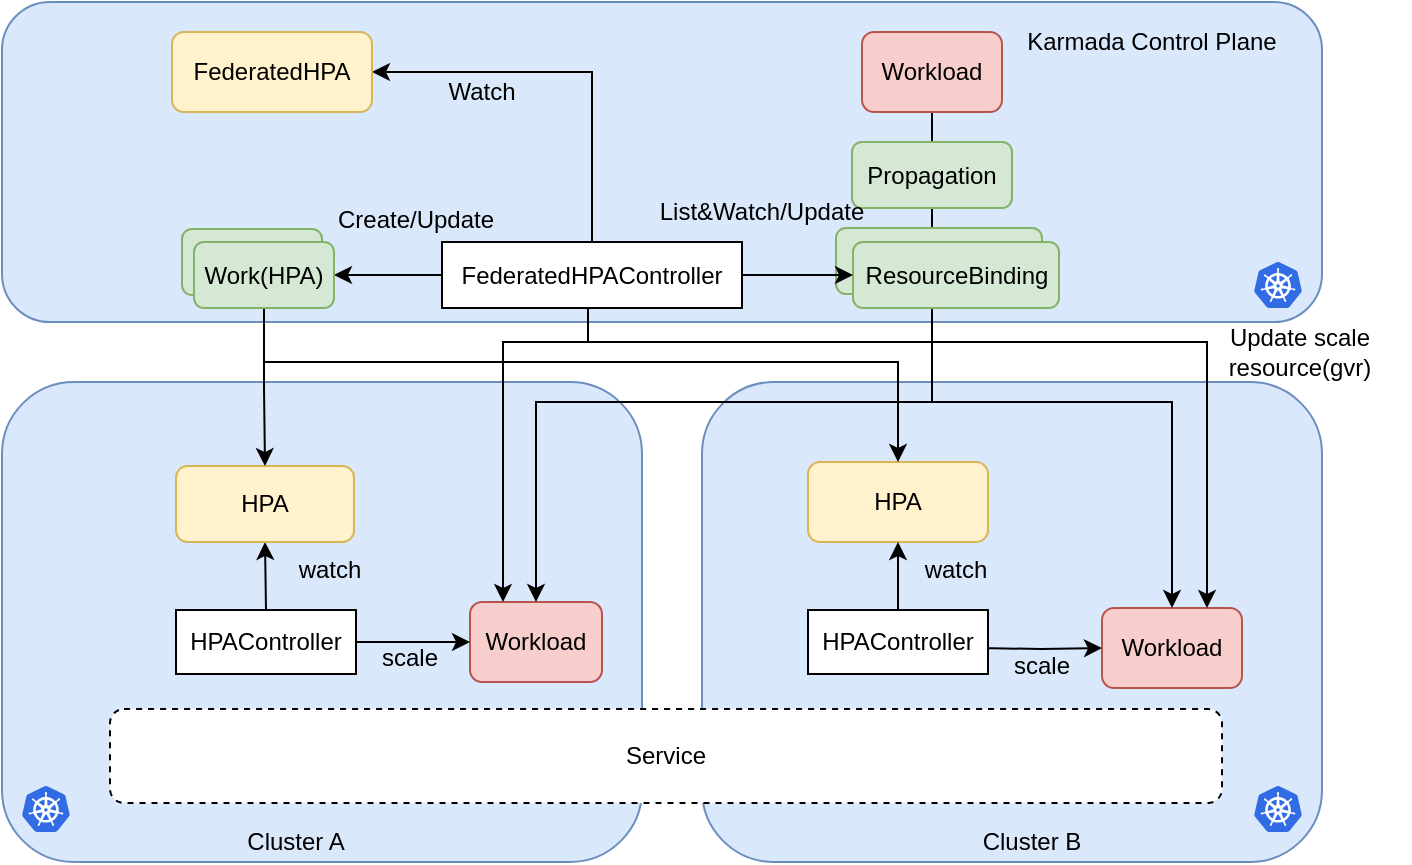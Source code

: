 <mxfile version="13.10.9" type="device"><diagram id="eCFw84lRRlhAqlsvW5w3" name="Page-1"><mxGraphModel dx="1186" dy="681" grid="1" gridSize="10" guides="1" tooltips="1" connect="1" arrows="1" fold="1" page="1" pageScale="1" pageWidth="827" pageHeight="1169" math="0" shadow="0"><root><mxCell id="0"/><mxCell id="1" parent="0"/><mxCell id="BJssEaZt9CGGj0sL5_2x-10" value="" style="rounded=1;whiteSpace=wrap;html=1;fillColor=#dae8fc;strokeColor=#6c8ebf;" parent="1" vertex="1"><mxGeometry x="580" y="360" width="310" height="240" as="geometry"/></mxCell><mxCell id="BJssEaZt9CGGj0sL5_2x-11" value="" style="rounded=1;whiteSpace=wrap;html=1;fillColor=#dae8fc;strokeColor=#6c8ebf;" parent="1" vertex="1"><mxGeometry x="230" y="360" width="320" height="240" as="geometry"/></mxCell><mxCell id="BJssEaZt9CGGj0sL5_2x-12" value="Service" style="rounded=1;whiteSpace=wrap;html=1;dashed=1;" parent="1" vertex="1"><mxGeometry x="284" y="523.5" width="556" height="47" as="geometry"/></mxCell><mxCell id="BJssEaZt9CGGj0sL5_2x-13" value="Cluster A" style="text;html=1;strokeColor=none;fillColor=none;align=center;verticalAlign=middle;whiteSpace=wrap;rounded=0;" parent="1" vertex="1"><mxGeometry x="324" y="580" width="106" height="20" as="geometry"/></mxCell><mxCell id="BJssEaZt9CGGj0sL5_2x-14" value="" style="shape=image;html=1;verticalAlign=top;verticalLabelPosition=bottom;labelBackgroundColor=#ffffff;imageAspect=0;aspect=fixed;image=https://cdn0.iconfinder.com/data/icons/social-media-2104/24/social_media_social_media_logo_docker-128.png" parent="1" vertex="1"><mxGeometry x="310" y="530" width="34" height="34" as="geometry"/></mxCell><mxCell id="BJssEaZt9CGGj0sL5_2x-15" value="" style="shape=image;html=1;verticalAlign=top;verticalLabelPosition=bottom;labelBackgroundColor=#ffffff;imageAspect=0;aspect=fixed;image=https://cdn0.iconfinder.com/data/icons/social-media-2104/24/social_media_social_media_logo_docker-128.png" parent="1" vertex="1"><mxGeometry x="370" y="530" width="34" height="34" as="geometry"/></mxCell><mxCell id="BJssEaZt9CGGj0sL5_2x-16" value="" style="shape=image;html=1;verticalAlign=top;verticalLabelPosition=bottom;labelBackgroundColor=#ffffff;imageAspect=0;aspect=fixed;image=https://cdn0.iconfinder.com/data/icons/social-media-2104/24/social_media_social_media_logo_docker-128.png" parent="1" vertex="1"><mxGeometry x="430" y="530" width="34" height="34" as="geometry"/></mxCell><mxCell id="BJssEaZt9CGGj0sL5_2x-17" value="Cluster B" style="text;html=1;strokeColor=none;fillColor=none;align=center;verticalAlign=middle;whiteSpace=wrap;rounded=0;" parent="1" vertex="1"><mxGeometry x="670" y="580" width="150" height="20" as="geometry"/></mxCell><mxCell id="BJssEaZt9CGGj0sL5_2x-18" value="" style="shape=image;html=1;verticalAlign=top;verticalLabelPosition=bottom;labelBackgroundColor=#ffffff;imageAspect=0;aspect=fixed;image=https://cdn0.iconfinder.com/data/icons/social-media-2104/24/social_media_social_media_logo_docker-128.png" parent="1" vertex="1"><mxGeometry x="670" y="530" width="34" height="34" as="geometry"/></mxCell><mxCell id="BJssEaZt9CGGj0sL5_2x-19" value="" style="shape=image;html=1;verticalAlign=top;verticalLabelPosition=bottom;labelBackgroundColor=#ffffff;imageAspect=0;aspect=fixed;image=https://cdn0.iconfinder.com/data/icons/social-media-2104/24/social_media_social_media_logo_docker-128.png" parent="1" vertex="1"><mxGeometry x="730" y="530" width="34" height="34" as="geometry"/></mxCell><mxCell id="BJssEaZt9CGGj0sL5_2x-20" value="" style="shape=image;html=1;verticalAlign=top;verticalLabelPosition=bottom;labelBackgroundColor=#ffffff;imageAspect=0;aspect=fixed;image=https://cdn0.iconfinder.com/data/icons/social-media-2104/24/social_media_social_media_logo_docker-128.png" parent="1" vertex="1"><mxGeometry x="790" y="530" width="34" height="34" as="geometry"/></mxCell><mxCell id="BJssEaZt9CGGj0sL5_2x-21" value="" style="rounded=1;whiteSpace=wrap;html=1;fillColor=#dae8fc;strokeColor=#6c8ebf;" parent="1" vertex="1"><mxGeometry x="230" y="170" width="660" height="160" as="geometry"/></mxCell><mxCell id="BJssEaZt9CGGj0sL5_2x-22" value="Karmada Control Plane" style="text;html=1;strokeColor=none;fillColor=none;align=center;verticalAlign=middle;whiteSpace=wrap;rounded=0;" parent="1" vertex="1"><mxGeometry x="730" y="180" width="150" height="20" as="geometry"/></mxCell><mxCell id="BJssEaZt9CGGj0sL5_2x-23" value="&lt;div&gt;Workload&lt;br&gt;&lt;/div&gt;" style="rounded=1;whiteSpace=wrap;html=1;align=center;fillColor=#f8cecc;strokeColor=#b85450;" parent="1" vertex="1"><mxGeometry x="780" y="473" width="70" height="40" as="geometry"/></mxCell><mxCell id="BJssEaZt9CGGj0sL5_2x-24" value="Workload" style="rounded=1;whiteSpace=wrap;html=1;align=center;fillColor=#f8cecc;strokeColor=#b85450;" parent="1" vertex="1"><mxGeometry x="464" y="470" width="66" height="40" as="geometry"/></mxCell><mxCell id="BJssEaZt9CGGj0sL5_2x-25" value="" style="group;align=center;" parent="1" vertex="1" connectable="0"><mxGeometry x="287" y="466" width="120" height="40" as="geometry"/></mxCell><mxCell id="BJssEaZt9CGGj0sL5_2x-26" value="HPAController" style="rounded=0;whiteSpace=wrap;html=1;align=center;" parent="BJssEaZt9CGGj0sL5_2x-25" vertex="1"><mxGeometry x="30" y="8" width="90" height="32" as="geometry"/></mxCell><mxCell id="BJssEaZt9CGGj0sL5_2x-29" value="" style="endArrow=classic;html=1;entryX=0;entryY=0.5;entryDx=0;entryDy=0;exitX=1;exitY=0.5;exitDx=0;exitDy=0;" parent="1" source="BJssEaZt9CGGj0sL5_2x-26" target="BJssEaZt9CGGj0sL5_2x-24" edge="1"><mxGeometry width="50" height="50" relative="1" as="geometry"><mxPoint x="350" y="485" as="sourcePoint"/><mxPoint x="180" y="450" as="targetPoint"/></mxGeometry></mxCell><mxCell id="BJssEaZt9CGGj0sL5_2x-30" value="" style="aspect=fixed;html=1;points=[];align=center;image;fontSize=12;image=img/lib/mscae/Kubernetes.svg;" parent="1" vertex="1"><mxGeometry x="856.04" y="562" width="23.96" height="23" as="geometry"/></mxCell><mxCell id="BJssEaZt9CGGj0sL5_2x-31" value="" style="aspect=fixed;html=1;points=[];align=center;image;fontSize=12;image=img/lib/mscae/Kubernetes.svg;" parent="1" vertex="1"><mxGeometry x="856.04" y="300" width="23.96" height="23" as="geometry"/></mxCell><mxCell id="BJssEaZt9CGGj0sL5_2x-32" value="" style="aspect=fixed;html=1;points=[];align=center;image;fontSize=12;image=img/lib/mscae/Kubernetes.svg;" parent="1" vertex="1"><mxGeometry x="240" y="562" width="23.96" height="23" as="geometry"/></mxCell><mxCell id="JWbSmRkqJojPKarWM__k-4" style="edgeStyle=orthogonalEdgeStyle;rounded=0;orthogonalLoop=1;jettySize=auto;html=1;entryX=1;entryY=0.5;entryDx=0;entryDy=0;" parent="1" source="BJssEaZt9CGGj0sL5_2x-34" target="4OLsZfXB7Ai4c6OQ4cxz-2" edge="1"><mxGeometry relative="1" as="geometry"/></mxCell><mxCell id="JWbSmRkqJojPKarWM__k-13" style="edgeStyle=orthogonalEdgeStyle;rounded=0;orthogonalLoop=1;jettySize=auto;html=1;entryX=0.25;entryY=0;entryDx=0;entryDy=0;" parent="1" source="BJssEaZt9CGGj0sL5_2x-34" target="BJssEaZt9CGGj0sL5_2x-24" edge="1"><mxGeometry relative="1" as="geometry"><Array as="points"><mxPoint x="523" y="340"/><mxPoint x="480" y="340"/></Array></mxGeometry></mxCell><mxCell id="JWbSmRkqJojPKarWM__k-14" style="edgeStyle=orthogonalEdgeStyle;rounded=0;orthogonalLoop=1;jettySize=auto;html=1;entryX=0.75;entryY=0;entryDx=0;entryDy=0;" parent="1" source="BJssEaZt9CGGj0sL5_2x-34" target="BJssEaZt9CGGj0sL5_2x-23" edge="1"><mxGeometry relative="1" as="geometry"><Array as="points"><mxPoint x="523" y="340"/><mxPoint x="832" y="340"/></Array></mxGeometry></mxCell><mxCell id="FxLPizaCbRdv4981Qih9-1" style="edgeStyle=orthogonalEdgeStyle;rounded=0;orthogonalLoop=1;jettySize=auto;html=1;entryX=1;entryY=0.5;entryDx=0;entryDy=0;" parent="1" source="BJssEaZt9CGGj0sL5_2x-34" target="BJssEaZt9CGGj0sL5_2x-54" edge="1"><mxGeometry relative="1" as="geometry"><Array as="points"><mxPoint x="525" y="205"/></Array></mxGeometry></mxCell><mxCell id="BJssEaZt9CGGj0sL5_2x-34" value="FederatedHPAController" style="rounded=0;whiteSpace=wrap;html=1;align=center;" parent="1" vertex="1"><mxGeometry x="450" y="290" width="150" height="33" as="geometry"/></mxCell><mxCell id="BJssEaZt9CGGj0sL5_2x-35" value="" style="endArrow=classic;html=1;rounded=0;fontSize=12;entryX=0.5;entryY=1;entryDx=0;entryDy=0;exitX=0.5;exitY=0;exitDx=0;exitDy=0;" parent="1" source="BJssEaZt9CGGj0sL5_2x-26" target="BJssEaZt9CGGj0sL5_2x-69" edge="1"><mxGeometry width="50" height="50" relative="1" as="geometry"><mxPoint x="260" y="500" as="sourcePoint"/><mxPoint x="368.87" y="431.012" as="targetPoint"/></mxGeometry></mxCell><mxCell id="BJssEaZt9CGGj0sL5_2x-37" style="edgeStyle=orthogonalEdgeStyle;rounded=0;orthogonalLoop=1;jettySize=auto;html=1;exitX=1;exitY=0.5;exitDx=0;exitDy=0;entryX=0;entryY=0.5;entryDx=0;entryDy=0;fontSize=12;startArrow=none;startFill=0;endArrow=classic;endFill=1;" parent="1" target="BJssEaZt9CGGj0sL5_2x-23" edge="1"><mxGeometry relative="1" as="geometry"><mxPoint x="718" y="493" as="sourcePoint"/></mxGeometry></mxCell><mxCell id="BJssEaZt9CGGj0sL5_2x-38" value="watch" style="text;html=1;strokeColor=none;fillColor=none;align=center;verticalAlign=middle;whiteSpace=wrap;rounded=0;shadow=0;dashed=1;sketch=0;fontSize=12;" parent="1" vertex="1"><mxGeometry x="363.5" y="439" width="60" height="30" as="geometry"/></mxCell><mxCell id="BJssEaZt9CGGj0sL5_2x-39" value="watch" style="text;html=1;strokeColor=none;fillColor=none;align=center;verticalAlign=middle;whiteSpace=wrap;rounded=0;shadow=0;dashed=1;sketch=0;fontSize=12;" parent="1" vertex="1"><mxGeometry x="677" y="439" width="60" height="30" as="geometry"/></mxCell><mxCell id="BJssEaZt9CGGj0sL5_2x-40" value="scale" style="text;html=1;strokeColor=none;fillColor=none;align=center;verticalAlign=middle;whiteSpace=wrap;rounded=0;shadow=0;dashed=1;sketch=0;fontSize=12;" parent="1" vertex="1"><mxGeometry x="720" y="487" width="60" height="30" as="geometry"/></mxCell><mxCell id="BJssEaZt9CGGj0sL5_2x-41" value="scale" style="text;html=1;strokeColor=none;fillColor=none;align=center;verticalAlign=middle;whiteSpace=wrap;rounded=0;shadow=0;dashed=1;sketch=0;fontSize=12;" parent="1" vertex="1"><mxGeometry x="404" y="483" width="60" height="30" as="geometry"/></mxCell><mxCell id="BJssEaZt9CGGj0sL5_2x-67" value="" style="group;align=center;" parent="1" vertex="1" connectable="0"><mxGeometry x="603" y="466" width="120" height="40" as="geometry"/></mxCell><mxCell id="BJssEaZt9CGGj0sL5_2x-68" value="HPAController" style="rounded=0;whiteSpace=wrap;html=1;align=center;" parent="BJssEaZt9CGGj0sL5_2x-67" vertex="1"><mxGeometry x="30" y="8" width="90" height="32" as="geometry"/></mxCell><mxCell id="BJssEaZt9CGGj0sL5_2x-54" value="&lt;div style=&quot;font-size: 12px&quot;&gt;FederatedHPA&lt;/div&gt;" style="rounded=1;whiteSpace=wrap;html=1;align=center;fillColor=#fff2cc;strokeColor=#d6b656;fontSize=12;" parent="1" vertex="1"><mxGeometry x="315" y="185" width="100" height="40" as="geometry"/></mxCell><mxCell id="BJssEaZt9CGGj0sL5_2x-69" value="&lt;div style=&quot;font-size: 12px&quot;&gt;HPA&lt;/div&gt;" style="rounded=1;whiteSpace=wrap;html=1;align=center;fillColor=#fff2cc;strokeColor=#d6b656;fontSize=12;" parent="1" vertex="1"><mxGeometry x="317" y="402" width="89" height="38" as="geometry"/></mxCell><mxCell id="BJssEaZt9CGGj0sL5_2x-70" value="&lt;div style=&quot;font-size: 12px&quot;&gt;HPA&lt;/div&gt;" style="rounded=1;whiteSpace=wrap;html=1;align=center;fillColor=#fff2cc;strokeColor=#d6b656;fontSize=12;" parent="1" vertex="1"><mxGeometry x="633" y="400" width="90" height="40" as="geometry"/></mxCell><mxCell id="BJssEaZt9CGGj0sL5_2x-71" style="edgeStyle=orthogonalEdgeStyle;rounded=0;orthogonalLoop=1;jettySize=auto;html=1;exitX=0.5;exitY=0;exitDx=0;exitDy=0;entryX=0.5;entryY=1;entryDx=0;entryDy=0;fontSize=12;" parent="1" source="BJssEaZt9CGGj0sL5_2x-68" target="BJssEaZt9CGGj0sL5_2x-70" edge="1"><mxGeometry relative="1" as="geometry"/></mxCell><mxCell id="p97lixtARnOno0Wyay9Q-9" style="edgeStyle=orthogonalEdgeStyle;rounded=0;orthogonalLoop=1;jettySize=auto;html=1;exitX=0.5;exitY=1;exitDx=0;exitDy=0;" parent="1" source="NAond4xDz2XbKW1E18SC-1" target="BJssEaZt9CGGj0sL5_2x-23" edge="1"><mxGeometry relative="1" as="geometry"><Array as="points"><mxPoint x="695" y="370"/><mxPoint x="815" y="370"/></Array></mxGeometry></mxCell><mxCell id="p97lixtARnOno0Wyay9Q-10" style="edgeStyle=orthogonalEdgeStyle;rounded=0;orthogonalLoop=1;jettySize=auto;html=1;exitX=0.5;exitY=1;exitDx=0;exitDy=0;entryX=0.5;entryY=0;entryDx=0;entryDy=0;" parent="1" source="NAond4xDz2XbKW1E18SC-1" target="BJssEaZt9CGGj0sL5_2x-24" edge="1"><mxGeometry relative="1" as="geometry"><Array as="points"><mxPoint x="695" y="370"/><mxPoint x="497" y="370"/></Array></mxGeometry></mxCell><mxCell id="NAond4xDz2XbKW1E18SC-1" value="&lt;div&gt;Workload&lt;br&gt;&lt;/div&gt;" style="rounded=1;whiteSpace=wrap;html=1;align=center;fillColor=#f8cecc;strokeColor=#b85450;" parent="1" vertex="1"><mxGeometry x="660" y="185" width="70" height="40" as="geometry"/></mxCell><mxCell id="p97lixtARnOno0Wyay9Q-1" value="Propagation" style="rounded=1;whiteSpace=wrap;html=1;align=center;fillColor=#d5e8d4;strokeColor=#82b366;" parent="1" vertex="1"><mxGeometry x="655" y="240" width="80" height="33" as="geometry"/></mxCell><mxCell id="p97lixtARnOno0Wyay9Q-2" value="" style="rounded=1;whiteSpace=wrap;html=1;align=center;fillColor=#d5e8d4;strokeColor=#82b366;" parent="1" vertex="1"><mxGeometry x="647" y="283" width="103" height="33" as="geometry"/></mxCell><mxCell id="p97lixtARnOno0Wyay9Q-3" value="ResourceBinding" style="rounded=1;whiteSpace=wrap;html=1;align=center;fillColor=#d5e8d4;strokeColor=#82b366;" parent="1" vertex="1"><mxGeometry x="655.5" y="290" width="103" height="33" as="geometry"/></mxCell><mxCell id="p97lixtARnOno0Wyay9Q-8" value="Create/Update" style="text;html=1;strokeColor=none;fillColor=none;align=center;verticalAlign=middle;whiteSpace=wrap;rounded=0;shadow=0;dashed=1;sketch=0;fontSize=12;" parent="1" vertex="1"><mxGeometry x="407" y="263.5" width="60" height="30" as="geometry"/></mxCell><mxCell id="JWbSmRkqJojPKarWM__k-3" value="Watch" style="text;html=1;strokeColor=none;fillColor=none;align=center;verticalAlign=middle;whiteSpace=wrap;rounded=0;shadow=0;dashed=1;sketch=0;fontSize=12;" parent="1" vertex="1"><mxGeometry x="440" y="200" width="60" height="30" as="geometry"/></mxCell><mxCell id="JWbSmRkqJojPKarWM__k-7" style="edgeStyle=orthogonalEdgeStyle;rounded=0;orthogonalLoop=1;jettySize=auto;html=1;" parent="1" source="BJssEaZt9CGGj0sL5_2x-34" target="p97lixtARnOno0Wyay9Q-3" edge="1"><mxGeometry relative="1" as="geometry"/></mxCell><mxCell id="JWbSmRkqJojPKarWM__k-8" value="List&amp;amp;Watch/Update" style="text;html=1;strokeColor=none;fillColor=none;align=center;verticalAlign=middle;whiteSpace=wrap;rounded=0;shadow=0;dashed=1;sketch=0;fontSize=12;" parent="1" vertex="1"><mxGeometry x="580" y="260" width="60" height="30" as="geometry"/></mxCell><mxCell id="JWbSmRkqJojPKarWM__k-9" style="edgeStyle=orthogonalEdgeStyle;rounded=0;orthogonalLoop=1;jettySize=auto;html=1;" parent="1" source="4OLsZfXB7Ai4c6OQ4cxz-2" target="BJssEaZt9CGGj0sL5_2x-69" edge="1"><mxGeometry relative="1" as="geometry"/></mxCell><mxCell id="4OLsZfXB7Ai4c6OQ4cxz-1" value="" style="rounded=1;whiteSpace=wrap;html=1;align=center;fillColor=#d5e8d4;strokeColor=#82b366;" parent="1" vertex="1"><mxGeometry x="320" y="283.5" width="70" height="33" as="geometry"/></mxCell><mxCell id="JWbSmRkqJojPKarWM__k-12" style="edgeStyle=orthogonalEdgeStyle;rounded=0;orthogonalLoop=1;jettySize=auto;html=1;" parent="1" source="4OLsZfXB7Ai4c6OQ4cxz-2" target="BJssEaZt9CGGj0sL5_2x-70" edge="1"><mxGeometry relative="1" as="geometry"><Array as="points"><mxPoint x="361" y="350"/><mxPoint x="678" y="350"/></Array></mxGeometry></mxCell><mxCell id="4OLsZfXB7Ai4c6OQ4cxz-2" value="Work(HPA)" style="rounded=1;whiteSpace=wrap;html=1;align=center;fillColor=#d5e8d4;strokeColor=#82b366;" parent="1" vertex="1"><mxGeometry x="326" y="290" width="70" height="33" as="geometry"/></mxCell><mxCell id="JWbSmRkqJojPKarWM__k-15" value="Update scale resource(gvr)" style="text;html=1;strokeColor=none;fillColor=none;align=center;verticalAlign=middle;whiteSpace=wrap;rounded=0;shadow=0;dashed=1;sketch=0;fontSize=12;" parent="1" vertex="1"><mxGeometry x="824" y="330" width="110" height="30" as="geometry"/></mxCell></root></mxGraphModel></diagram></mxfile>